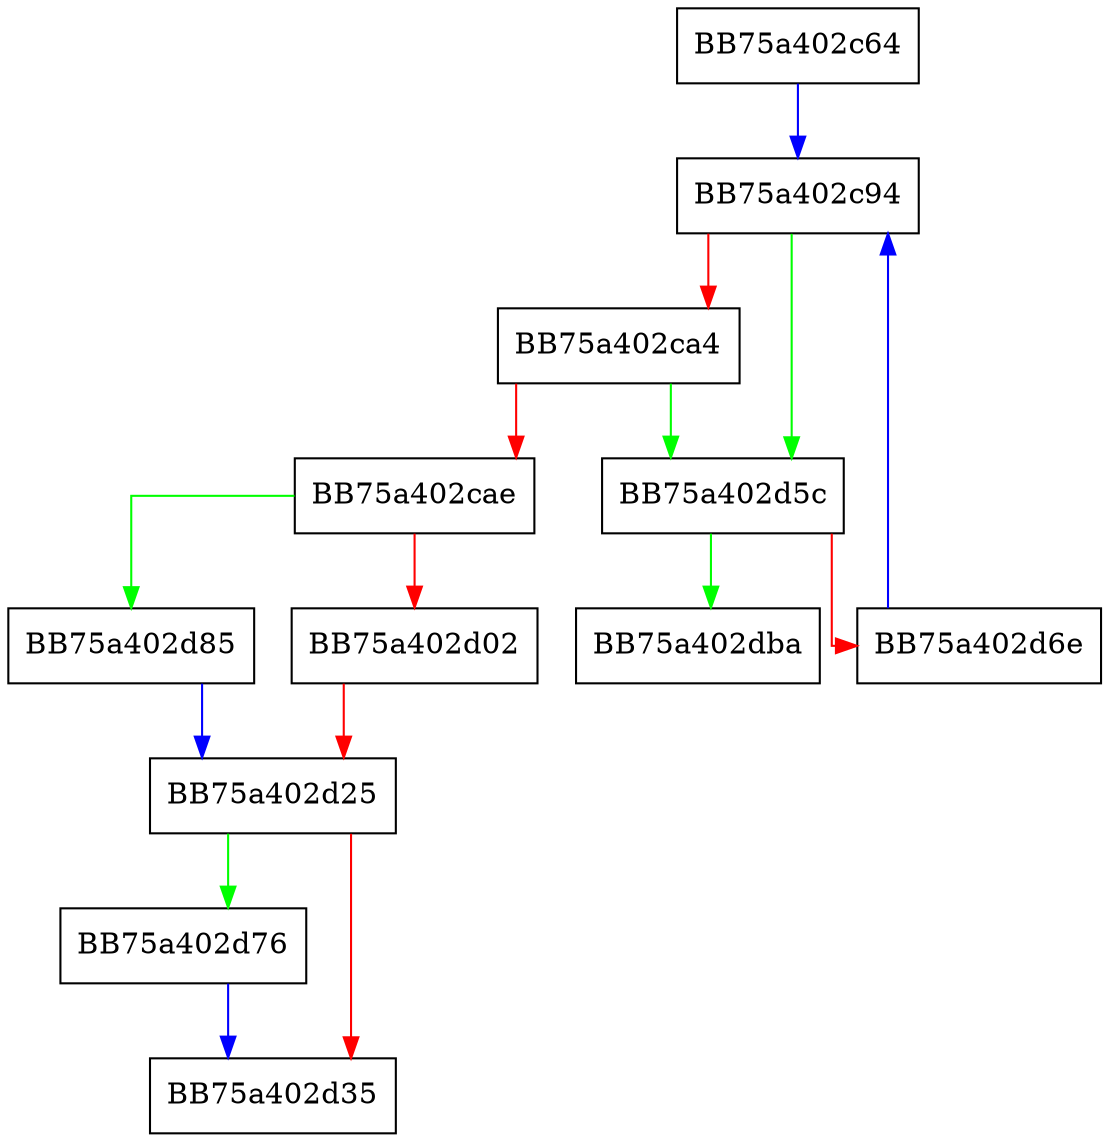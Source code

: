 digraph _Growmap {
  node [shape="box"];
  graph [splines=ortho];
  BB75a402c64 -> BB75a402c94 [color="blue"];
  BB75a402c94 -> BB75a402d5c [color="green"];
  BB75a402c94 -> BB75a402ca4 [color="red"];
  BB75a402ca4 -> BB75a402d5c [color="green"];
  BB75a402ca4 -> BB75a402cae [color="red"];
  BB75a402cae -> BB75a402d85 [color="green"];
  BB75a402cae -> BB75a402d02 [color="red"];
  BB75a402d02 -> BB75a402d25 [color="red"];
  BB75a402d25 -> BB75a402d76 [color="green"];
  BB75a402d25 -> BB75a402d35 [color="red"];
  BB75a402d5c -> BB75a402dba [color="green"];
  BB75a402d5c -> BB75a402d6e [color="red"];
  BB75a402d6e -> BB75a402c94 [color="blue"];
  BB75a402d76 -> BB75a402d35 [color="blue"];
  BB75a402d85 -> BB75a402d25 [color="blue"];
}